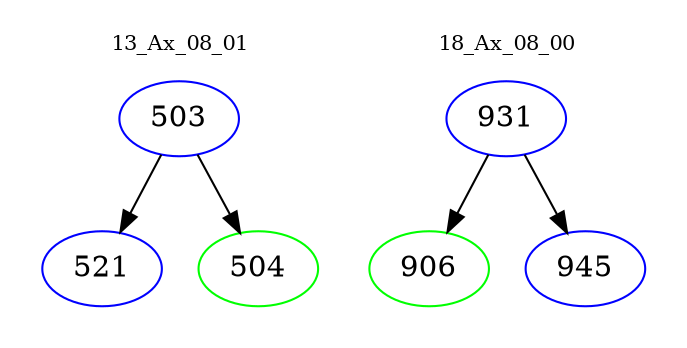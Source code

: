 digraph{
subgraph cluster_0 {
color = white
label = "13_Ax_08_01";
fontsize=10;
T0_503 [label="503", color="blue"]
T0_503 -> T0_521 [color="black"]
T0_521 [label="521", color="blue"]
T0_503 -> T0_504 [color="black"]
T0_504 [label="504", color="green"]
}
subgraph cluster_1 {
color = white
label = "18_Ax_08_00";
fontsize=10;
T1_931 [label="931", color="blue"]
T1_931 -> T1_906 [color="black"]
T1_906 [label="906", color="green"]
T1_931 -> T1_945 [color="black"]
T1_945 [label="945", color="blue"]
}
}
